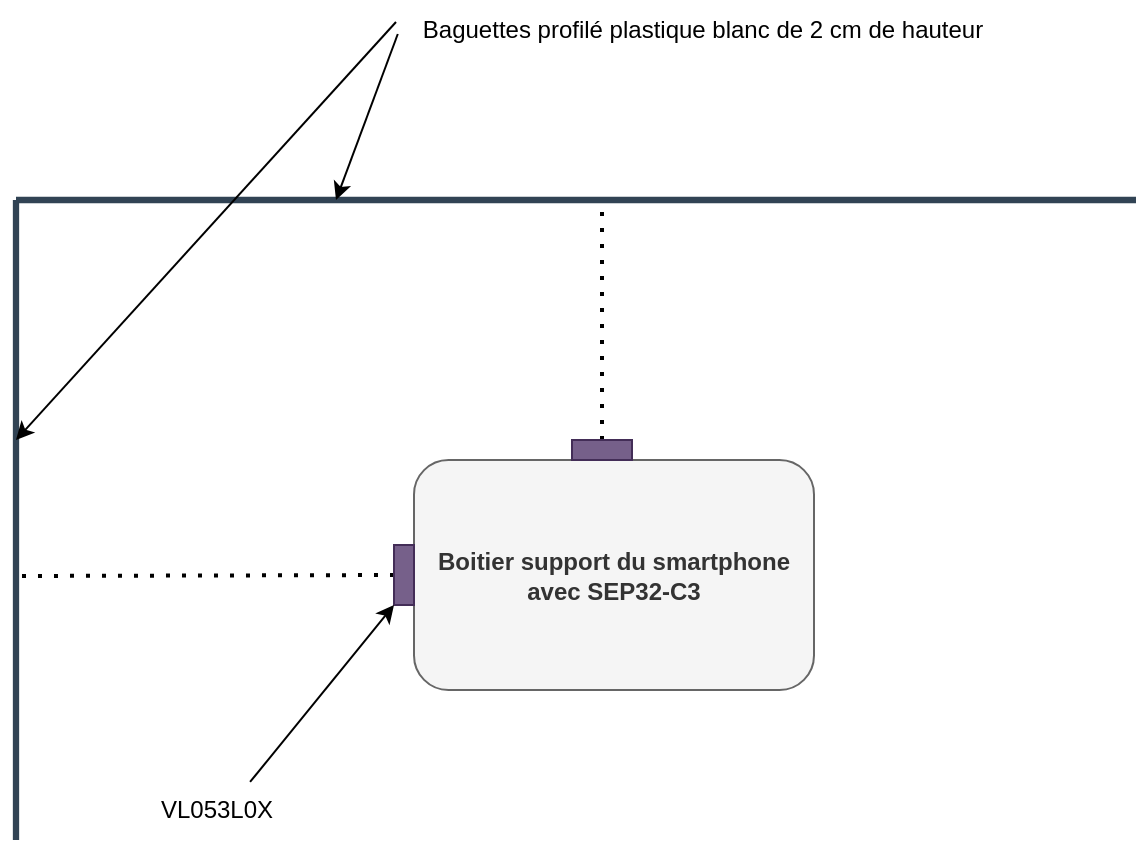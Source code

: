 <mxfile version="26.0.10">
  <diagram name="Page-1" id="s89Malex1QlWeOYyBY9l">
    <mxGraphModel dx="1260" dy="630" grid="1" gridSize="10" guides="1" tooltips="1" connect="1" arrows="1" fold="1" page="1" pageScale="1" pageWidth="827" pageHeight="1169" math="0" shadow="0">
      <root>
        <mxCell id="0" />
        <mxCell id="1" parent="0" />
        <mxCell id="k-dgNNCUTFC21pD02pax-4" value="" style="endArrow=none;dashed=1;html=1;dashPattern=1 3;strokeWidth=2;rounded=0;exitX=0.5;exitY=0;exitDx=0;exitDy=0;" edge="1" parent="1" source="k-dgNNCUTFC21pD02pax-8">
          <mxGeometry width="50" height="50" relative="1" as="geometry">
            <mxPoint x="210" y="390" as="sourcePoint" />
            <mxPoint x="413" y="280" as="targetPoint" />
          </mxGeometry>
        </mxCell>
        <mxCell id="k-dgNNCUTFC21pD02pax-5" value="" style="endArrow=none;dashed=1;html=1;dashPattern=1 3;strokeWidth=2;rounded=0;exitX=0.5;exitY=0;exitDx=0;exitDy=0;" edge="1" parent="1" source="k-dgNNCUTFC21pD02pax-13">
          <mxGeometry width="50" height="50" relative="1" as="geometry">
            <mxPoint x="220" y="510" as="sourcePoint" />
            <mxPoint x="120" y="468" as="targetPoint" />
          </mxGeometry>
        </mxCell>
        <mxCell id="k-dgNNCUTFC21pD02pax-14" value="" style="group;strokeWidth=5.118;" vertex="1" connectable="0" parent="1">
          <mxGeometry x="309" y="400" width="210" height="125" as="geometry" />
        </mxCell>
        <mxCell id="k-dgNNCUTFC21pD02pax-1" value="&lt;div&gt;&lt;b&gt;Boitier support du smartphone&lt;/b&gt;&lt;/div&gt;&lt;div&gt;&lt;b&gt;avec SEP32-C3&lt;br&gt;&lt;/b&gt;&lt;/div&gt;" style="rounded=1;whiteSpace=wrap;html=1;fillColor=#f5f5f5;fontColor=#333333;strokeColor=#666666;" vertex="1" parent="k-dgNNCUTFC21pD02pax-14">
          <mxGeometry x="10" y="10" width="200" height="115" as="geometry" />
        </mxCell>
        <mxCell id="k-dgNNCUTFC21pD02pax-8" value="" style="rounded=0;whiteSpace=wrap;html=1;fillColor=#76608a;fontColor=#ffffff;strokeColor=#432D57;" vertex="1" parent="k-dgNNCUTFC21pD02pax-14">
          <mxGeometry x="89" width="30" height="10" as="geometry" />
        </mxCell>
        <mxCell id="k-dgNNCUTFC21pD02pax-13" value="" style="rounded=0;whiteSpace=wrap;html=1;fillColor=#76608a;fontColor=#ffffff;strokeColor=#432D57;rotation=-90;" vertex="1" parent="k-dgNNCUTFC21pD02pax-14">
          <mxGeometry x="-10" y="62.5" width="30" height="10" as="geometry" />
        </mxCell>
        <mxCell id="k-dgNNCUTFC21pD02pax-15" value="" style="group" vertex="1" connectable="0" parent="1">
          <mxGeometry x="120" y="280" width="560" height="320" as="geometry" />
        </mxCell>
        <mxCell id="k-dgNNCUTFC21pD02pax-2" value="" style="endArrow=none;html=1;rounded=0;strokeWidth=3.15;fillColor=#647687;strokeColor=#314354;" edge="1" parent="k-dgNNCUTFC21pD02pax-15">
          <mxGeometry width="50" height="50" relative="1" as="geometry">
            <mxPoint y="320" as="sourcePoint" />
            <mxPoint as="targetPoint" />
          </mxGeometry>
        </mxCell>
        <mxCell id="k-dgNNCUTFC21pD02pax-3" value="" style="endArrow=none;html=1;rounded=0;strokeWidth=3.15;fillColor=#647687;strokeColor=#314354;" edge="1" parent="k-dgNNCUTFC21pD02pax-15">
          <mxGeometry width="50" height="50" relative="1" as="geometry">
            <mxPoint as="sourcePoint" />
            <mxPoint x="560" as="targetPoint" />
          </mxGeometry>
        </mxCell>
        <mxCell id="k-dgNNCUTFC21pD02pax-20" value="VL053L0X" style="text;html=1;align=center;verticalAlign=middle;resizable=0;points=[];autosize=1;strokeColor=none;fillColor=none;" vertex="1" parent="k-dgNNCUTFC21pD02pax-15">
          <mxGeometry x="60" y="290" width="80" height="30" as="geometry" />
        </mxCell>
        <mxCell id="k-dgNNCUTFC21pD02pax-16" value="" style="endArrow=classic;html=1;rounded=0;exitX=-0.01;exitY=0.367;exitDx=0;exitDy=0;exitPerimeter=0;" edge="1" parent="1" source="k-dgNNCUTFC21pD02pax-18">
          <mxGeometry width="50" height="50" relative="1" as="geometry">
            <mxPoint x="320" y="160" as="sourcePoint" />
            <mxPoint x="120" y="400" as="targetPoint" />
          </mxGeometry>
        </mxCell>
        <mxCell id="k-dgNNCUTFC21pD02pax-17" value="" style="endArrow=classic;html=1;rounded=0;exitX=-0.007;exitY=0.567;exitDx=0;exitDy=0;exitPerimeter=0;" edge="1" parent="1" source="k-dgNNCUTFC21pD02pax-18">
          <mxGeometry width="50" height="50" relative="1" as="geometry">
            <mxPoint x="320" y="160" as="sourcePoint" />
            <mxPoint x="280" y="280" as="targetPoint" />
          </mxGeometry>
        </mxCell>
        <mxCell id="k-dgNNCUTFC21pD02pax-18" value="Baguettes profilé plastique blanc de 2 cm de hauteur" style="text;html=1;align=center;verticalAlign=middle;resizable=0;points=[];autosize=1;strokeColor=none;fillColor=none;" vertex="1" parent="1">
          <mxGeometry x="313" y="180" width="300" height="30" as="geometry" />
        </mxCell>
        <mxCell id="k-dgNNCUTFC21pD02pax-19" value="" style="endArrow=classic;html=1;rounded=0;entryX=0;entryY=0;entryDx=0;entryDy=0;exitX=0.713;exitY=0.033;exitDx=0;exitDy=0;exitPerimeter=0;" edge="1" parent="1" source="k-dgNNCUTFC21pD02pax-20" target="k-dgNNCUTFC21pD02pax-13">
          <mxGeometry width="50" height="50" relative="1" as="geometry">
            <mxPoint x="250" y="560" as="sourcePoint" />
            <mxPoint x="440" y="440" as="targetPoint" />
          </mxGeometry>
        </mxCell>
      </root>
    </mxGraphModel>
  </diagram>
</mxfile>
